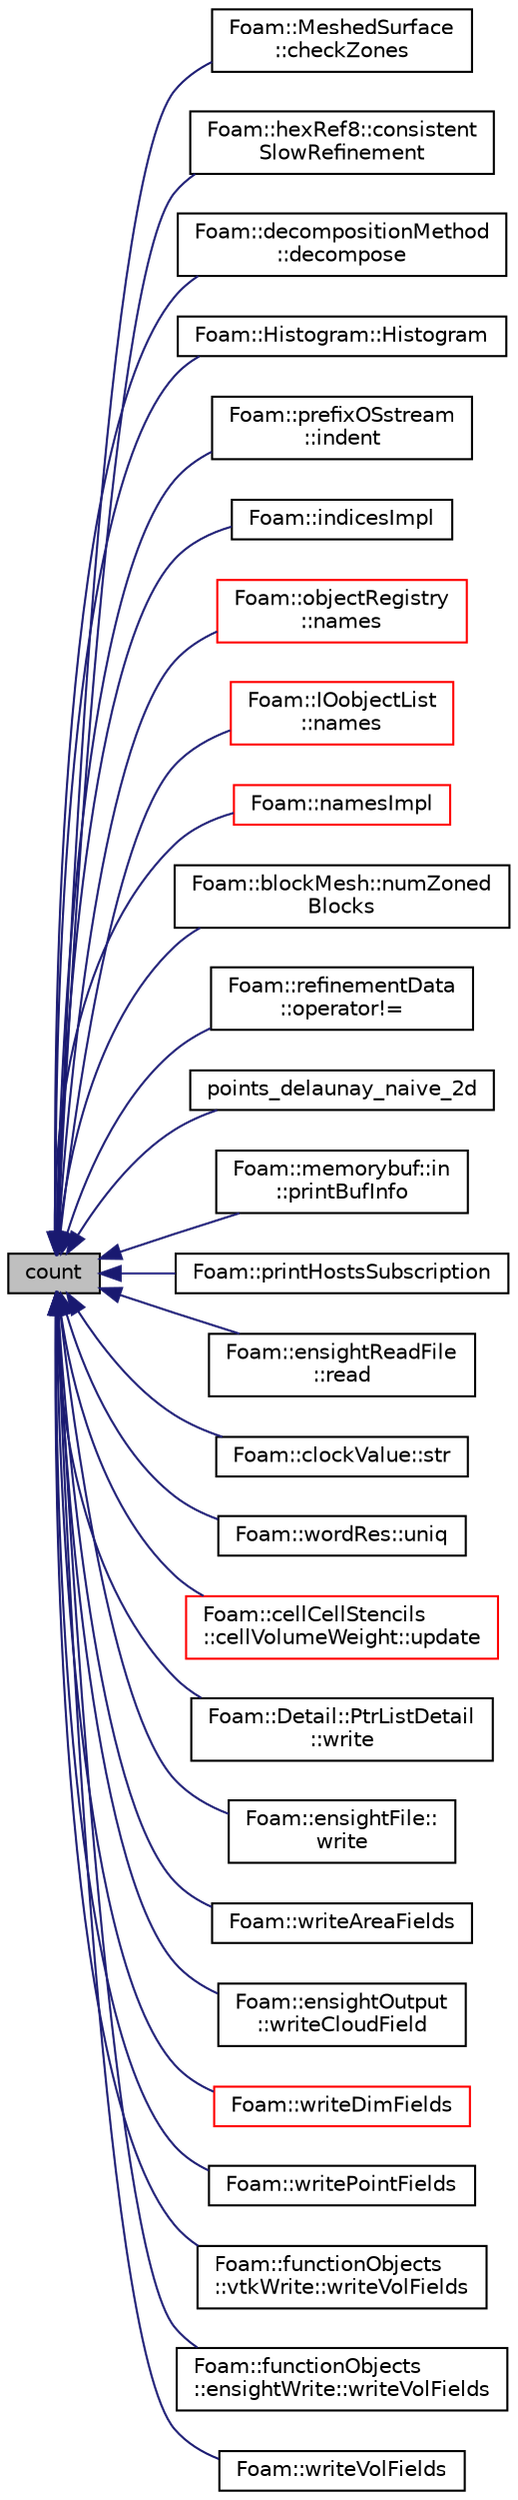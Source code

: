 digraph "count"
{
  bgcolor="transparent";
  edge [fontname="Helvetica",fontsize="10",labelfontname="Helvetica",labelfontsize="10"];
  node [fontname="Helvetica",fontsize="10",shape=record];
  rankdir="LR";
  Node1 [label="count",height=0.2,width=0.4,color="black", fillcolor="grey75", style="filled" fontcolor="black"];
  Node1 -> Node2 [dir="back",color="midnightblue",fontsize="10",style="solid",fontname="Helvetica"];
  Node2 [label="Foam::MeshedSurface\l::checkZones",height=0.2,width=0.4,color="black",URL="$classFoam_1_1MeshedSurface.html#af68c0ce74b1ff6da07f8481db8c415ef",tooltip="Basic sanity check on zones. "];
  Node1 -> Node3 [dir="back",color="midnightblue",fontsize="10",style="solid",fontname="Helvetica"];
  Node3 [label="Foam::hexRef8::consistent\lSlowRefinement",height=0.2,width=0.4,color="black",URL="$classFoam_1_1hexRef8.html#aeb54557fb67f4384c1d524d031d65e71",tooltip="Like consistentRefinement but slower: "];
  Node1 -> Node4 [dir="back",color="midnightblue",fontsize="10",style="solid",fontname="Helvetica"];
  Node4 [label="Foam::decompositionMethod\l::decompose",height=0.2,width=0.4,color="black",URL="$classFoam_1_1decompositionMethod.html#a60c75ce7fedd00f53318a801b59e87a8"];
  Node1 -> Node5 [dir="back",color="midnightblue",fontsize="10",style="solid",fontname="Helvetica"];
  Node5 [label="Foam::Histogram::Histogram",height=0.2,width=0.4,color="black",URL="$classFoam_1_1Histogram.html#ae1eaf0d033cb823179c4ac21e556a152",tooltip="Construct given min, max, number of bins and input list. "];
  Node1 -> Node6 [dir="back",color="midnightblue",fontsize="10",style="solid",fontname="Helvetica"];
  Node6 [label="Foam::prefixOSstream\l::indent",height=0.2,width=0.4,color="black",URL="$classFoam_1_1prefixOSstream.html#a189eba34a209327583f582f69ce4dfe4",tooltip="Add indentation characters. "];
  Node1 -> Node7 [dir="back",color="midnightblue",fontsize="10",style="solid",fontname="Helvetica"];
  Node7 [label="Foam::indicesImpl",height=0.2,width=0.4,color="black",URL="$namespaceFoam.html#a82c53ca2d50f4c9af05a253ea7d92961"];
  Node1 -> Node8 [dir="back",color="midnightblue",fontsize="10",style="solid",fontname="Helvetica"];
  Node8 [label="Foam::objectRegistry\l::names",height=0.2,width=0.4,color="red",URL="$classFoam_1_1objectRegistry.html#a627bcef4e891104ff8192574b673920b",tooltip="The names of all objects. "];
  Node1 -> Node9 [dir="back",color="midnightblue",fontsize="10",style="solid",fontname="Helvetica"];
  Node9 [label="Foam::IOobjectList\l::names",height=0.2,width=0.4,color="red",URL="$classFoam_1_1IOobjectList.html#a627bcef4e891104ff8192574b673920b",tooltip="The names of the IOobjects. "];
  Node1 -> Node10 [dir="back",color="midnightblue",fontsize="10",style="solid",fontname="Helvetica"];
  Node10 [label="Foam::namesImpl",height=0.2,width=0.4,color="red",URL="$namespaceFoam.html#a40d5a8050438fd7421c1126c2efbadd8"];
  Node1 -> Node11 [dir="back",color="midnightblue",fontsize="10",style="solid",fontname="Helvetica"];
  Node11 [label="Foam::blockMesh::numZoned\lBlocks",height=0.2,width=0.4,color="black",URL="$classFoam_1_1blockMesh.html#a62a0422d29ea6c59948f19fba91821f1",tooltip="Number of blocks with specified zones. "];
  Node1 -> Node12 [dir="back",color="midnightblue",fontsize="10",style="solid",fontname="Helvetica"];
  Node12 [label="Foam::refinementData\l::operator!=",height=0.2,width=0.4,color="black",URL="$classFoam_1_1refinementData.html#aa3e37dfcad48b4a96b1184d8f559c9b3"];
  Node1 -> Node13 [dir="back",color="midnightblue",fontsize="10",style="solid",fontname="Helvetica"];
  Node13 [label="points_delaunay_naive_2d",height=0.2,width=0.4,color="black",URL="$geompack_8H.html#ab5c20f6b126d4e14c118a4fd2e805fde"];
  Node1 -> Node14 [dir="back",color="midnightblue",fontsize="10",style="solid",fontname="Helvetica"];
  Node14 [label="Foam::memorybuf::in\l::printBufInfo",height=0.2,width=0.4,color="black",URL="$classFoam_1_1memorybuf_1_1in.html#ae03a5ec08e8bf537036cb96c7adf5d8b",tooltip="Some information about the input buffer position/capacity. "];
  Node1 -> Node15 [dir="back",color="midnightblue",fontsize="10",style="solid",fontname="Helvetica"];
  Node15 [label="Foam::printHostsSubscription",height=0.2,width=0.4,color="black",URL="$namespaceFoam.html#ab2a091f363ba3957769f7b69759738ba"];
  Node1 -> Node16 [dir="back",color="midnightblue",fontsize="10",style="solid",fontname="Helvetica"];
  Node16 [label="Foam::ensightReadFile\l::read",height=0.2,width=0.4,color="black",URL="$classFoam_1_1ensightReadFile.html#ace78ec83b458adc938946120963aca13",tooltip="Read string as &quot;%80s&quot; or as binary. "];
  Node1 -> Node17 [dir="back",color="midnightblue",fontsize="10",style="solid",fontname="Helvetica"];
  Node17 [label="Foam::clockValue::str",height=0.2,width=0.4,color="black",URL="$classFoam_1_1clockValue.html#a1b9b8885b0880fc4ddf9a2c7d1ca3dc4",tooltip="Format as day-hh:mm:ss string. "];
  Node1 -> Node18 [dir="back",color="midnightblue",fontsize="10",style="solid",fontname="Helvetica"];
  Node18 [label="Foam::wordRes::uniq",height=0.2,width=0.4,color="black",URL="$classFoam_1_1wordRes.html#a61e02661c3c788d069e534f42f71ad77",tooltip="Return a wordRes with duplicate entries filtered out. "];
  Node1 -> Node19 [dir="back",color="midnightblue",fontsize="10",style="solid",fontname="Helvetica"];
  Node19 [label="Foam::cellCellStencils\l::cellVolumeWeight::update",height=0.2,width=0.4,color="red",URL="$classFoam_1_1cellCellStencils_1_1cellVolumeWeight.html#aa2aac016e2bf7b5bd2b271786c2791aa",tooltip="Update stencils. Return false if nothing changed. "];
  Node1 -> Node20 [dir="back",color="midnightblue",fontsize="10",style="solid",fontname="Helvetica"];
  Node20 [label="Foam::Detail::PtrListDetail\l::write",height=0.2,width=0.4,color="black",URL="$classFoam_1_1Detail_1_1PtrListDetail.html#a9bf9d63c2cf1bac059ee009e9bc6f500",tooltip="Write output, optionally silently trimming nullptrs. "];
  Node1 -> Node21 [dir="back",color="midnightblue",fontsize="10",style="solid",fontname="Helvetica"];
  Node21 [label="Foam::ensightFile::\lwrite",height=0.2,width=0.4,color="black",URL="$classFoam_1_1ensightFile.html#aa2aa8378b27c8d8b2460cbffef8c678f",tooltip="Write C-string as &quot;%79s&quot; or as binary (max 80 chars) "];
  Node1 -> Node22 [dir="back",color="midnightblue",fontsize="10",style="solid",fontname="Helvetica"];
  Node22 [label="Foam::writeAreaFields",height=0.2,width=0.4,color="black",URL="$namespaceFoam.html#a80aa27270aa9edb3cbfa624fe92538d5"];
  Node1 -> Node23 [dir="back",color="midnightblue",fontsize="10",style="solid",fontname="Helvetica"];
  Node23 [label="Foam::ensightOutput\l::writeCloudField",height=0.2,width=0.4,color="black",URL="$namespaceFoam_1_1ensightOutput.html#a0ddef62f957c8df7a18bcc42f04f64c3",tooltip="Write cloud field, returning true if the field is non-empty. "];
  Node1 -> Node24 [dir="back",color="midnightblue",fontsize="10",style="solid",fontname="Helvetica"];
  Node24 [label="Foam::writeDimFields",height=0.2,width=0.4,color="red",URL="$namespaceFoam.html#ada1f6db94681ca9954a28537cc6a2fa3"];
  Node1 -> Node25 [dir="back",color="midnightblue",fontsize="10",style="solid",fontname="Helvetica"];
  Node25 [label="Foam::writePointFields",height=0.2,width=0.4,color="black",URL="$namespaceFoam.html#a9eb7eafcd8315d7cc0f06a67be46a8f8"];
  Node1 -> Node26 [dir="back",color="midnightblue",fontsize="10",style="solid",fontname="Helvetica"];
  Node26 [label="Foam::functionObjects\l::vtkWrite::writeVolFields",height=0.2,width=0.4,color="black",URL="$classFoam_1_1functionObjects_1_1vtkWrite.html#aa067c9aa59244d7bda678a1364f97f99"];
  Node1 -> Node27 [dir="back",color="midnightblue",fontsize="10",style="solid",fontname="Helvetica"];
  Node27 [label="Foam::functionObjects\l::ensightWrite::writeVolFields",height=0.2,width=0.4,color="black",URL="$classFoam_1_1functionObjects_1_1ensightWrite.html#a6c955b2bd2135d2b81cc2ae209bb1ad2"];
  Node1 -> Node28 [dir="back",color="midnightblue",fontsize="10",style="solid",fontname="Helvetica"];
  Node28 [label="Foam::writeVolFields",height=0.2,width=0.4,color="black",URL="$namespaceFoam.html#a51b613ea0247880fb481fd8327b84408"];
}
